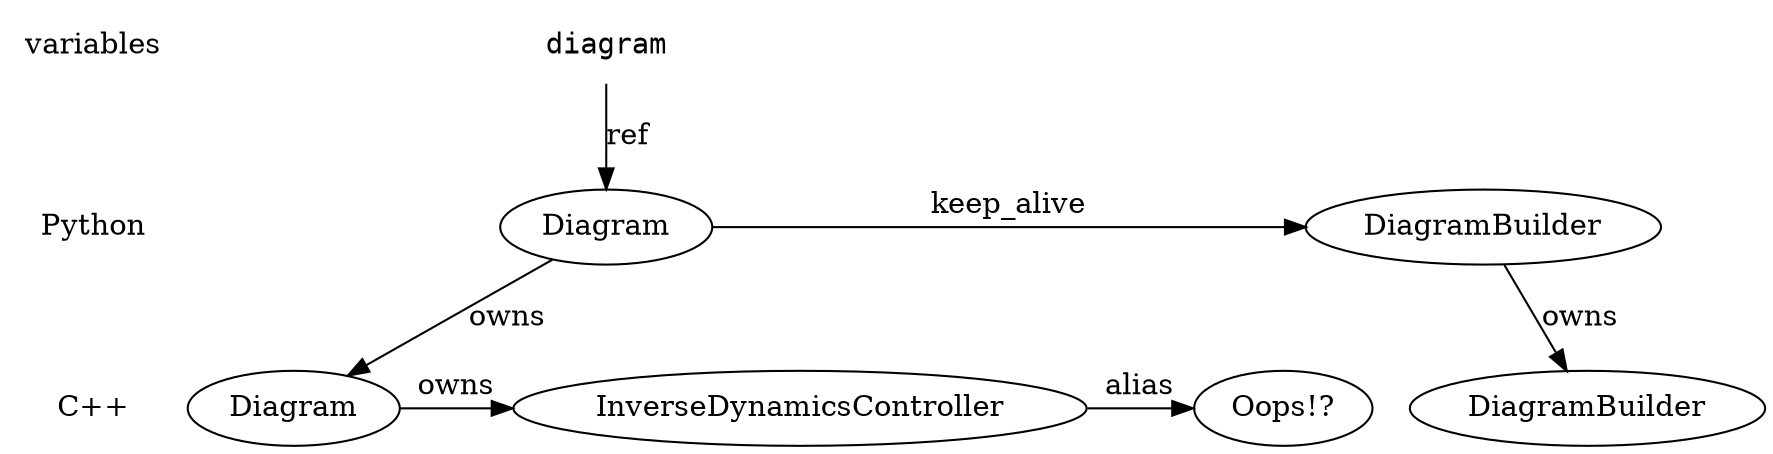 digraph G {

{
 node [shape=plaintext];
 edge [style=invis];
 variables -> Python -> "C++";
}
{
 node [shape=plaintext, fontname="Courier"];
 diagram;
}

pydb [label="DiagramBuilder"];
cdb [label="DiagramBuilder"];
cidc [label="InverseDynamicsController"];
pydgm [label="Diagram"];
cdgm [label="Diagram"];
X [label="Oops!?"];

{ rank = same; variables; diagram; }
{ rank = same; Python; pydb; pydgm; }
{ rank = same; "C++"; cdb; cidc; cdgm; X; }

 pydb -> cdb [label="owns"];

 diagram -> pydgm [label="ref"];
 pydgm -> cdgm [label="owns"];
 cdgm -> cidc [label="owns"];

 pydgm -> pydb [label="keep_alive"];

 cidc -> X [label="alias"];
}
